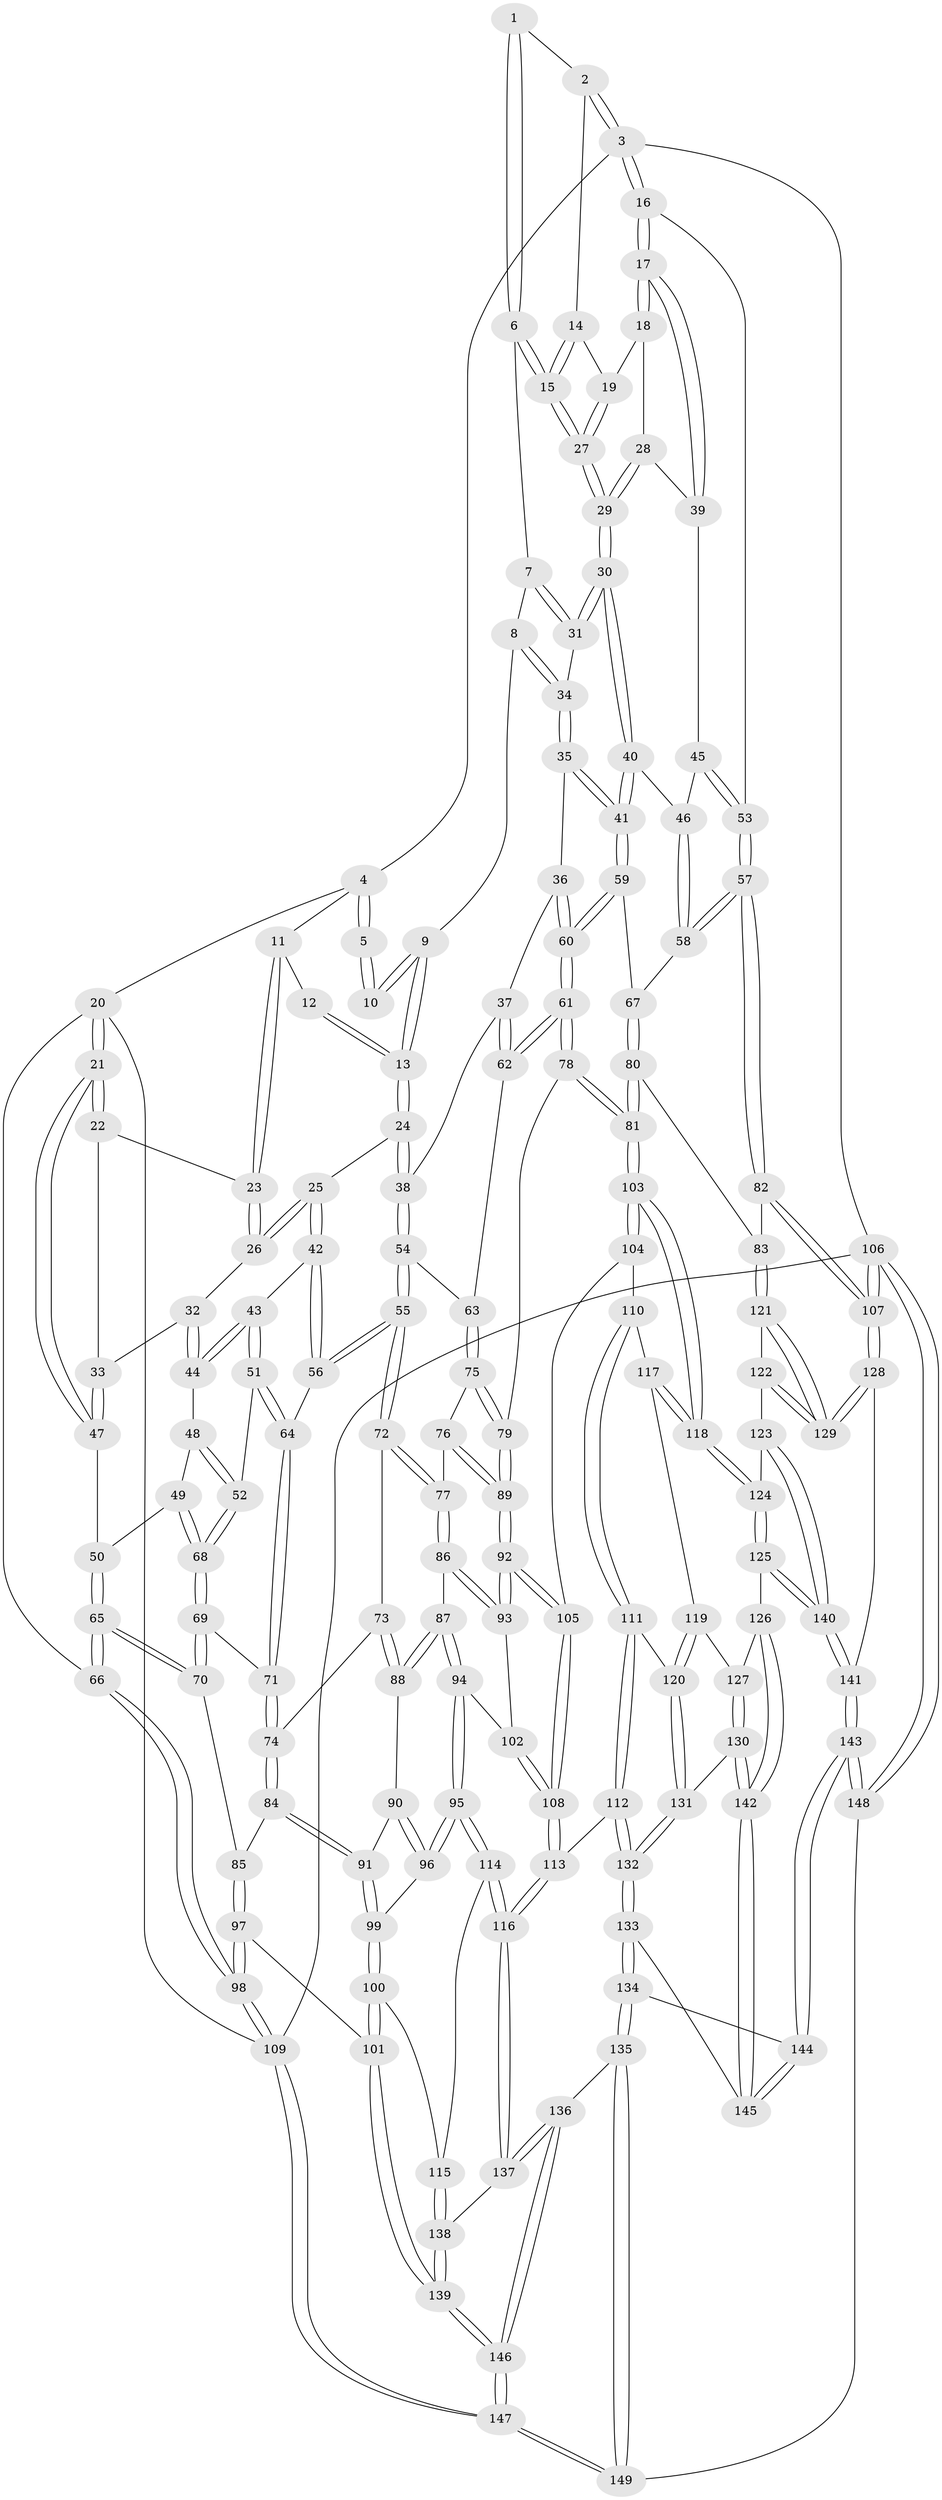 // coarse degree distribution, {5: 0.13636363636363635, 8: 0.06818181818181818, 4: 0.36363636363636365, 6: 0.13636363636363635, 7: 0.045454545454545456, 2: 0.11363636363636363, 3: 0.13636363636363635}
// Generated by graph-tools (version 1.1) at 2025/21/03/04/25 18:21:09]
// undirected, 149 vertices, 369 edges
graph export_dot {
graph [start="1"]
  node [color=gray90,style=filled];
  1 [pos="+0.6042936048152641+0"];
  2 [pos="+1+0"];
  3 [pos="+1+0"];
  4 [pos="+0.2541390974416178+0"];
  5 [pos="+0.40856294867939524+0"];
  6 [pos="+0.6255935191469955+0.025118646159181864"];
  7 [pos="+0.6108428294128837+0.059258819867038015"];
  8 [pos="+0.5356964125137477+0.12760734740159035"];
  9 [pos="+0.5197097618801669+0.12925145241255812"];
  10 [pos="+0.48344190830942574+0.058390529044884086"];
  11 [pos="+0.24831682504239766+0"];
  12 [pos="+0.3958808609814738+0.04667488466444811"];
  13 [pos="+0.45141004759876446+0.16476839703234336"];
  14 [pos="+0.8426320202633157+0.011744005931131922"];
  15 [pos="+0.7850898789088782+0.08213302388683627"];
  16 [pos="+1+0.02225165386595759"];
  17 [pos="+1+0.1034947924212096"];
  18 [pos="+0.8997657504266664+0.11310571080710573"];
  19 [pos="+0.8971547985378611+0.11066777704473457"];
  20 [pos="+0+0.2343687083753065"];
  21 [pos="+0+0.19269714829357848"];
  22 [pos="+0.09662958518423682+0.1065126695065929"];
  23 [pos="+0.20874327418594685+0.017778977527773503"];
  24 [pos="+0.4221154037760711+0.1971867607514061"];
  25 [pos="+0.35069120971221074+0.2054975608766163"];
  26 [pos="+0.2480996622208728+0.0951783934314346"];
  27 [pos="+0.7848289793952467+0.1510072479974912"];
  28 [pos="+0.8832377683578281+0.18168282727070464"];
  29 [pos="+0.7804288259041262+0.191596254633945"];
  30 [pos="+0.7604495196371628+0.22059757604853925"];
  31 [pos="+0.6946333850252705+0.17275215378259984"];
  32 [pos="+0.19342437674190854+0.23511374815264552"];
  33 [pos="+0.17694794244790166+0.24070164218798687"];
  34 [pos="+0.5773067882132743+0.18994269348969178"];
  35 [pos="+0.5945066017507528+0.24972217062369298"];
  36 [pos="+0.5844989710512316+0.26584572227400305"];
  37 [pos="+0.5609709297549778+0.28388419440784374"];
  38 [pos="+0.4682868753780158+0.27259705553949554"];
  39 [pos="+0.9522160767601154+0.20540613662577076"];
  40 [pos="+0.7579930806507175+0.23778655031110005"];
  41 [pos="+0.7537181320324564+0.247955507987213"];
  42 [pos="+0.32127339852090814+0.26301082713185686"];
  43 [pos="+0.30924907453234046+0.26742767564499736"];
  44 [pos="+0.2422690951543046+0.26978877292974773"];
  45 [pos="+0.9264288516465972+0.26746252213352106"];
  46 [pos="+0.9182682288227817+0.2759387885162391"];
  47 [pos="+0.13295273199224789+0.27746448313794003"];
  48 [pos="+0.23617306179749362+0.2767555248384154"];
  49 [pos="+0.15148592600865807+0.3126095017885574"];
  50 [pos="+0.1431115017365547+0.3005442656719188"];
  51 [pos="+0.2482527289082169+0.34780267179977675"];
  52 [pos="+0.21042729689557935+0.34238474063949176"];
  53 [pos="+1+0.42490416024199373"];
  54 [pos="+0.4504194268044465+0.38402716715373314"];
  55 [pos="+0.3783563794370148+0.40372791045466155"];
  56 [pos="+0.36204024433656773+0.39136334140481827"];
  57 [pos="+1+0.5019501261614867"];
  58 [pos="+0.9015758836481803+0.39797952327438185"];
  59 [pos="+0.7544762609677671+0.3495109815492502"];
  60 [pos="+0.6926238113384063+0.4009516605722997"];
  61 [pos="+0.6850899448369134+0.41027216113016707"];
  62 [pos="+0.5625458443903554+0.38730788480515177"];
  63 [pos="+0.5079344054233964+0.4125408927884674"];
  64 [pos="+0.2778631869264141+0.4015266890176842"];
  65 [pos="+0+0.4622223512567205"];
  66 [pos="+0+0.4471765617304327"];
  67 [pos="+0.86152843527238+0.40141754942539276"];
  68 [pos="+0.1682907381049793+0.35587209138882236"];
  69 [pos="+0.1623150150089222+0.37919029618711825"];
  70 [pos="+0+0.4740560488486132"];
  71 [pos="+0.226717095571251+0.44382743974855093"];
  72 [pos="+0.36449520022654375+0.5110846211506029"];
  73 [pos="+0.2589942898415184+0.5338955561143623"];
  74 [pos="+0.22318862980702328+0.5342659747594911"];
  75 [pos="+0.5152262414520421+0.48311004558958665"];
  76 [pos="+0.44132889614409765+0.5565130135984616"];
  77 [pos="+0.40594132831539875+0.5532556767941426"];
  78 [pos="+0.6758324930225611+0.5566403239729089"];
  79 [pos="+0.6444952251450152+0.5590507741438304"];
  80 [pos="+0.7872463847370946+0.6430243292023577"];
  81 [pos="+0.7673097659899701+0.6443791067323442"];
  82 [pos="+1+0.5340695176363238"];
  83 [pos="+0.8230911606502972+0.6522133548946865"];
  84 [pos="+0.18142206371049396+0.5685587741923228"];
  85 [pos="+0.11581967644535976+0.5545183035857383"];
  86 [pos="+0.39011571287540936+0.5895036301356361"];
  87 [pos="+0.35793555188483267+0.637137143028754"];
  88 [pos="+0.3269998198082669+0.626805010374566"];
  89 [pos="+0.5168825021467728+0.6356700650812193"];
  90 [pos="+0.29605161793554713+0.6342292776132895"];
  91 [pos="+0.18373531721501682+0.5762527123986346"];
  92 [pos="+0.5139227778546767+0.6530914823285893"];
  93 [pos="+0.4360624933027244+0.672136985523222"];
  94 [pos="+0.3581539323734958+0.7078771114574297"];
  95 [pos="+0.3275837004572886+0.7663167544295275"];
  96 [pos="+0.2756456763262338+0.7128908267148"];
  97 [pos="+0.013813948971292267+0.816346683744623"];
  98 [pos="+0+0.8399110642644643"];
  99 [pos="+0.195403638133588+0.6573749970595083"];
  100 [pos="+0.10586571948499567+0.7877925571484649"];
  101 [pos="+0.04819292758041536+0.8209676649357284"];
  102 [pos="+0.41148162987370696+0.6896523780795413"];
  103 [pos="+0.7591800605956504+0.6562159674851064"];
  104 [pos="+0.5450813584264897+0.6844915954224641"];
  105 [pos="+0.5170301283957809+0.6664977249609781"];
  106 [pos="+1+1"];
  107 [pos="+1+0.9295775876788767"];
  108 [pos="+0.4899627705930155+0.7471829094398621"];
  109 [pos="+0+1"];
  110 [pos="+0.6116312361757277+0.7471226964832921"];
  111 [pos="+0.5350419658315034+0.7875168529689635"];
  112 [pos="+0.5206092449322385+0.7904305839475316"];
  113 [pos="+0.48744716228046286+0.764045980266031"];
  114 [pos="+0.3290917600915108+0.782490176839531"];
  115 [pos="+0.21609507890832327+0.7915593528761978"];
  116 [pos="+0.3480617234072438+0.815320167689558"];
  117 [pos="+0.6225673687471004+0.7483103579762982"];
  118 [pos="+0.7323348960904971+0.7007665660029263"];
  119 [pos="+0.619850195296948+0.7819085771850031"];
  120 [pos="+0.587845717172291+0.8218481618823722"];
  121 [pos="+0.8667962096087105+0.7369075204235066"];
  122 [pos="+0.8516709600461179+0.8598619438799616"];
  123 [pos="+0.848836031093023+0.8633070133671822"];
  124 [pos="+0.7307156956594665+0.7486915237963099"];
  125 [pos="+0.7200602202721346+0.8527126937552226"];
  126 [pos="+0.7081554376059055+0.8553032430315759"];
  127 [pos="+0.625513656637768+0.8023246255475474"];
  128 [pos="+1+0.9012915425823081"];
  129 [pos="+1+0.8607322968423164"];
  130 [pos="+0.6189504832840286+0.8841522465534778"];
  131 [pos="+0.6000287391993776+0.8812018371713325"];
  132 [pos="+0.525576611034245+0.8934062526295004"];
  133 [pos="+0.4881198359519741+0.9318015709154959"];
  134 [pos="+0.4437888806267628+0.9627236003250604"];
  135 [pos="+0.42789111217537484+0.9729843176618169"];
  136 [pos="+0.37578112373912986+0.9126430741347327"];
  137 [pos="+0.3499380599482435+0.8615333826821171"];
  138 [pos="+0.21676040216845113+0.8996666551927313"];
  139 [pos="+0.15228497480395234+0.9254598348960074"];
  140 [pos="+0.79502665492391+0.9447032781119038"];
  141 [pos="+0.7966999497435951+0.9586428390944233"];
  142 [pos="+0.621279998961458+0.8851841919813129"];
  143 [pos="+0.7477323478579205+1"];
  144 [pos="+0.6510542662551915+0.9938901628881804"];
  145 [pos="+0.6416868974312291+0.977347827309971"];
  146 [pos="+0.17283425093049404+1"];
  147 [pos="+0.1469872977259813+1"];
  148 [pos="+0.74754907301918+1"];
  149 [pos="+0.43865594497675675+1"];
  1 -- 2;
  1 -- 6;
  1 -- 6;
  2 -- 3;
  2 -- 3;
  2 -- 14;
  3 -- 4;
  3 -- 16;
  3 -- 16;
  3 -- 106;
  4 -- 5;
  4 -- 5;
  4 -- 11;
  4 -- 20;
  5 -- 10;
  5 -- 10;
  6 -- 7;
  6 -- 15;
  6 -- 15;
  7 -- 8;
  7 -- 31;
  7 -- 31;
  8 -- 9;
  8 -- 34;
  8 -- 34;
  9 -- 10;
  9 -- 10;
  9 -- 13;
  9 -- 13;
  11 -- 12;
  11 -- 23;
  11 -- 23;
  12 -- 13;
  12 -- 13;
  13 -- 24;
  13 -- 24;
  14 -- 15;
  14 -- 15;
  14 -- 19;
  15 -- 27;
  15 -- 27;
  16 -- 17;
  16 -- 17;
  16 -- 53;
  17 -- 18;
  17 -- 18;
  17 -- 39;
  17 -- 39;
  18 -- 19;
  18 -- 28;
  19 -- 27;
  19 -- 27;
  20 -- 21;
  20 -- 21;
  20 -- 66;
  20 -- 109;
  21 -- 22;
  21 -- 22;
  21 -- 47;
  21 -- 47;
  22 -- 23;
  22 -- 33;
  23 -- 26;
  23 -- 26;
  24 -- 25;
  24 -- 38;
  24 -- 38;
  25 -- 26;
  25 -- 26;
  25 -- 42;
  25 -- 42;
  26 -- 32;
  27 -- 29;
  27 -- 29;
  28 -- 29;
  28 -- 29;
  28 -- 39;
  29 -- 30;
  29 -- 30;
  30 -- 31;
  30 -- 31;
  30 -- 40;
  30 -- 40;
  31 -- 34;
  32 -- 33;
  32 -- 44;
  32 -- 44;
  33 -- 47;
  33 -- 47;
  34 -- 35;
  34 -- 35;
  35 -- 36;
  35 -- 41;
  35 -- 41;
  36 -- 37;
  36 -- 60;
  36 -- 60;
  37 -- 38;
  37 -- 62;
  37 -- 62;
  38 -- 54;
  38 -- 54;
  39 -- 45;
  40 -- 41;
  40 -- 41;
  40 -- 46;
  41 -- 59;
  41 -- 59;
  42 -- 43;
  42 -- 56;
  42 -- 56;
  43 -- 44;
  43 -- 44;
  43 -- 51;
  43 -- 51;
  44 -- 48;
  45 -- 46;
  45 -- 53;
  45 -- 53;
  46 -- 58;
  46 -- 58;
  47 -- 50;
  48 -- 49;
  48 -- 52;
  48 -- 52;
  49 -- 50;
  49 -- 68;
  49 -- 68;
  50 -- 65;
  50 -- 65;
  51 -- 52;
  51 -- 64;
  51 -- 64;
  52 -- 68;
  52 -- 68;
  53 -- 57;
  53 -- 57;
  54 -- 55;
  54 -- 55;
  54 -- 63;
  55 -- 56;
  55 -- 56;
  55 -- 72;
  55 -- 72;
  56 -- 64;
  57 -- 58;
  57 -- 58;
  57 -- 82;
  57 -- 82;
  58 -- 67;
  59 -- 60;
  59 -- 60;
  59 -- 67;
  60 -- 61;
  60 -- 61;
  61 -- 62;
  61 -- 62;
  61 -- 78;
  61 -- 78;
  62 -- 63;
  63 -- 75;
  63 -- 75;
  64 -- 71;
  64 -- 71;
  65 -- 66;
  65 -- 66;
  65 -- 70;
  65 -- 70;
  66 -- 98;
  66 -- 98;
  67 -- 80;
  67 -- 80;
  68 -- 69;
  68 -- 69;
  69 -- 70;
  69 -- 70;
  69 -- 71;
  70 -- 85;
  71 -- 74;
  71 -- 74;
  72 -- 73;
  72 -- 77;
  72 -- 77;
  73 -- 74;
  73 -- 88;
  73 -- 88;
  74 -- 84;
  74 -- 84;
  75 -- 76;
  75 -- 79;
  75 -- 79;
  76 -- 77;
  76 -- 89;
  76 -- 89;
  77 -- 86;
  77 -- 86;
  78 -- 79;
  78 -- 81;
  78 -- 81;
  79 -- 89;
  79 -- 89;
  80 -- 81;
  80 -- 81;
  80 -- 83;
  81 -- 103;
  81 -- 103;
  82 -- 83;
  82 -- 107;
  82 -- 107;
  83 -- 121;
  83 -- 121;
  84 -- 85;
  84 -- 91;
  84 -- 91;
  85 -- 97;
  85 -- 97;
  86 -- 87;
  86 -- 93;
  86 -- 93;
  87 -- 88;
  87 -- 88;
  87 -- 94;
  87 -- 94;
  88 -- 90;
  89 -- 92;
  89 -- 92;
  90 -- 91;
  90 -- 96;
  90 -- 96;
  91 -- 99;
  91 -- 99;
  92 -- 93;
  92 -- 93;
  92 -- 105;
  92 -- 105;
  93 -- 102;
  94 -- 95;
  94 -- 95;
  94 -- 102;
  95 -- 96;
  95 -- 96;
  95 -- 114;
  95 -- 114;
  96 -- 99;
  97 -- 98;
  97 -- 98;
  97 -- 101;
  98 -- 109;
  98 -- 109;
  99 -- 100;
  99 -- 100;
  100 -- 101;
  100 -- 101;
  100 -- 115;
  101 -- 139;
  101 -- 139;
  102 -- 108;
  102 -- 108;
  103 -- 104;
  103 -- 104;
  103 -- 118;
  103 -- 118;
  104 -- 105;
  104 -- 110;
  105 -- 108;
  105 -- 108;
  106 -- 107;
  106 -- 107;
  106 -- 148;
  106 -- 148;
  106 -- 109;
  107 -- 128;
  107 -- 128;
  108 -- 113;
  108 -- 113;
  109 -- 147;
  109 -- 147;
  110 -- 111;
  110 -- 111;
  110 -- 117;
  111 -- 112;
  111 -- 112;
  111 -- 120;
  112 -- 113;
  112 -- 132;
  112 -- 132;
  113 -- 116;
  113 -- 116;
  114 -- 115;
  114 -- 116;
  114 -- 116;
  115 -- 138;
  115 -- 138;
  116 -- 137;
  116 -- 137;
  117 -- 118;
  117 -- 118;
  117 -- 119;
  118 -- 124;
  118 -- 124;
  119 -- 120;
  119 -- 120;
  119 -- 127;
  120 -- 131;
  120 -- 131;
  121 -- 122;
  121 -- 129;
  121 -- 129;
  122 -- 123;
  122 -- 129;
  122 -- 129;
  123 -- 124;
  123 -- 140;
  123 -- 140;
  124 -- 125;
  124 -- 125;
  125 -- 126;
  125 -- 140;
  125 -- 140;
  126 -- 127;
  126 -- 142;
  126 -- 142;
  127 -- 130;
  127 -- 130;
  128 -- 129;
  128 -- 129;
  128 -- 141;
  130 -- 131;
  130 -- 142;
  130 -- 142;
  131 -- 132;
  131 -- 132;
  132 -- 133;
  132 -- 133;
  133 -- 134;
  133 -- 134;
  133 -- 145;
  134 -- 135;
  134 -- 135;
  134 -- 144;
  135 -- 136;
  135 -- 149;
  135 -- 149;
  136 -- 137;
  136 -- 137;
  136 -- 146;
  136 -- 146;
  137 -- 138;
  138 -- 139;
  138 -- 139;
  139 -- 146;
  139 -- 146;
  140 -- 141;
  140 -- 141;
  141 -- 143;
  141 -- 143;
  142 -- 145;
  142 -- 145;
  143 -- 144;
  143 -- 144;
  143 -- 148;
  143 -- 148;
  144 -- 145;
  144 -- 145;
  146 -- 147;
  146 -- 147;
  147 -- 149;
  147 -- 149;
  148 -- 149;
}
